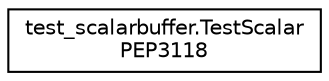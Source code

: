 digraph "Graphical Class Hierarchy"
{
 // LATEX_PDF_SIZE
  edge [fontname="Helvetica",fontsize="10",labelfontname="Helvetica",labelfontsize="10"];
  node [fontname="Helvetica",fontsize="10",shape=record];
  rankdir="LR";
  Node0 [label="test_scalarbuffer.TestScalar\lPEP3118",height=0.2,width=0.4,color="black", fillcolor="white", style="filled",URL="$classtest__scalarbuffer_1_1TestScalarPEP3118.html",tooltip=" "];
}
